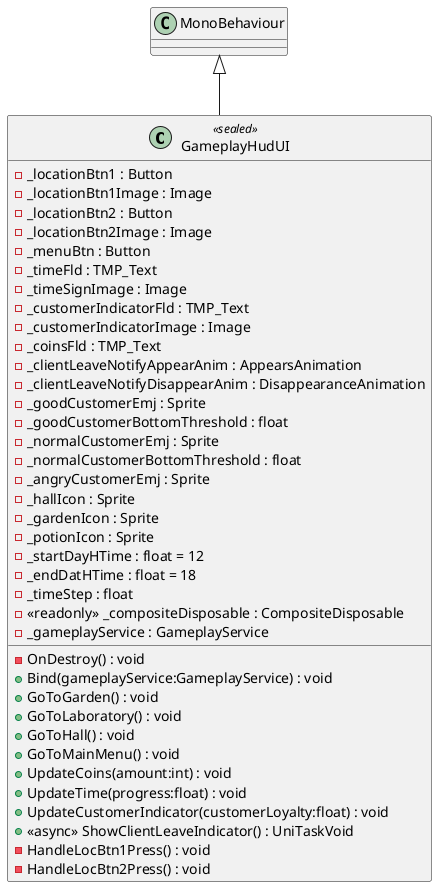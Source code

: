 @startuml
class GameplayHudUI <<sealed>> {
    - _locationBtn1 : Button
    - _locationBtn1Image : Image
    - _locationBtn2 : Button
    - _locationBtn2Image : Image
    - _menuBtn : Button
    - _timeFld : TMP_Text
    - _timeSignImage : Image
    - _customerIndicatorFld : TMP_Text
    - _customerIndicatorImage : Image
    - _coinsFld : TMP_Text
    - _clientLeaveNotifyAppearAnim : AppearsAnimation
    - _clientLeaveNotifyDisappearAnim : DisappearanceAnimation
    - _goodCustomerEmj : Sprite
    - _goodCustomerBottomThreshold : float
    - _normalCustomerEmj : Sprite
    - _normalCustomerBottomThreshold : float
    - _angryCustomerEmj : Sprite
    - _hallIcon : Sprite
    - _gardenIcon : Sprite
    - _potionIcon : Sprite
    - _startDayHTime : float = 12
    - _endDatHTime : float = 18
    - _timeStep : float
    - <<readonly>> _compositeDisposable : CompositeDisposable
    - _gameplayService : GameplayService
    - OnDestroy() : void
    + Bind(gameplayService:GameplayService) : void
    + GoToGarden() : void
    + GoToLaboratory() : void
    + GoToHall() : void
    + GoToMainMenu() : void
    + UpdateCoins(amount:int) : void
    + UpdateTime(progress:float) : void
    + UpdateCustomerIndicator(customerLoyalty:float) : void
    + <<async>> ShowClientLeaveIndicator() : UniTaskVoid
    - HandleLocBtn1Press() : void
    - HandleLocBtn2Press() : void
}
MonoBehaviour <|-- GameplayHudUI
@enduml
